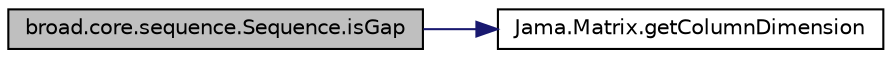 digraph "broad.core.sequence.Sequence.isGap"
{
  edge [fontname="Helvetica",fontsize="10",labelfontname="Helvetica",labelfontsize="10"];
  node [fontname="Helvetica",fontsize="10",shape=record];
  rankdir="LR";
  Node1 [label="broad.core.sequence.Sequence.isGap",height=0.2,width=0.4,color="black", fillcolor="grey75", style="filled" fontcolor="black"];
  Node1 -> Node2 [color="midnightblue",fontsize="10",style="solid"];
  Node2 [label="Jama.Matrix.getColumnDimension",height=0.2,width=0.4,color="black", fillcolor="white", style="filled",URL="$class_jama_1_1_matrix.html#ab3d646f9fb632a02ebac93c9118ab16a"];
}
